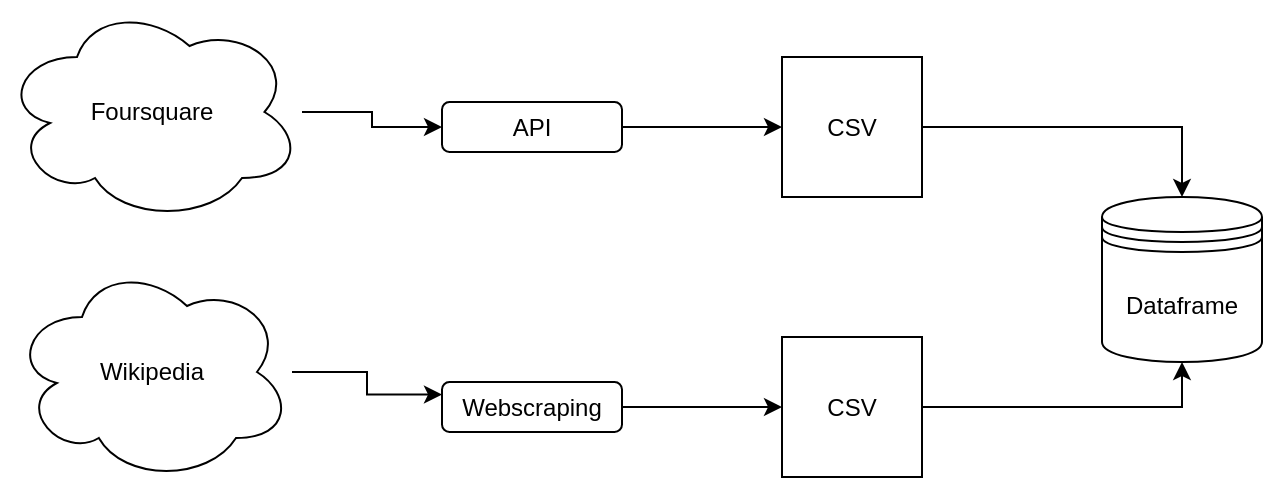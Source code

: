 <mxfile version="17.5.0" type="google" pages="3"><diagram id="VgfZ7limbOAJ0mlX6TwT" name="Page-1"><mxGraphModel grid="1" page="1" gridSize="10" guides="1" tooltips="1" connect="1" arrows="1" fold="1" pageScale="1" pageWidth="827" pageHeight="1169" math="0" shadow="0"><root><mxCell id="0"/><mxCell id="1" parent="0"/><mxCell id="CQDIq6opD-c4VMatT7E4-6" style="edgeStyle=orthogonalEdgeStyle;rounded=0;orthogonalLoop=1;jettySize=auto;html=1;entryX=0;entryY=0.5;entryDx=0;entryDy=0;" edge="1" parent="1" source="CQDIq6opD-c4VMatT7E4-1" target="CQDIq6opD-c4VMatT7E4-3"><mxGeometry relative="1" as="geometry"/></mxCell><mxCell id="CQDIq6opD-c4VMatT7E4-1" value="Foursquare" style="ellipse;shape=cloud;whiteSpace=wrap;html=1;" vertex="1" parent="1"><mxGeometry x="30" y="60" width="150" height="110" as="geometry"/></mxCell><mxCell id="CQDIq6opD-c4VMatT7E4-5" style="edgeStyle=orthogonalEdgeStyle;rounded=0;orthogonalLoop=1;jettySize=auto;html=1;entryX=0;entryY=0.25;entryDx=0;entryDy=0;" edge="1" parent="1" source="CQDIq6opD-c4VMatT7E4-2" target="CQDIq6opD-c4VMatT7E4-4"><mxGeometry relative="1" as="geometry"/></mxCell><mxCell id="CQDIq6opD-c4VMatT7E4-2" value="Wikipedia" style="ellipse;shape=cloud;whiteSpace=wrap;html=1;" vertex="1" parent="1"><mxGeometry x="35" y="190" width="140" height="110" as="geometry"/></mxCell><mxCell id="CQDIq6opD-c4VMatT7E4-9" style="edgeStyle=orthogonalEdgeStyle;rounded=0;orthogonalLoop=1;jettySize=auto;html=1;" edge="1" parent="1" source="CQDIq6opD-c4VMatT7E4-3" target="CQDIq6opD-c4VMatT7E4-7"><mxGeometry relative="1" as="geometry"/></mxCell><mxCell id="CQDIq6opD-c4VMatT7E4-3" value="API" style="rounded=1;whiteSpace=wrap;html=1;" vertex="1" parent="1"><mxGeometry x="250" y="110" width="90" height="25" as="geometry"/></mxCell><mxCell id="CQDIq6opD-c4VMatT7E4-10" style="edgeStyle=orthogonalEdgeStyle;rounded=0;orthogonalLoop=1;jettySize=auto;html=1;entryX=0;entryY=0.5;entryDx=0;entryDy=0;" edge="1" parent="1" source="CQDIq6opD-c4VMatT7E4-4" target="CQDIq6opD-c4VMatT7E4-8"><mxGeometry relative="1" as="geometry"/></mxCell><mxCell id="CQDIq6opD-c4VMatT7E4-4" value="Webscraping" style="rounded=1;whiteSpace=wrap;html=1;" vertex="1" parent="1"><mxGeometry x="250" y="250" width="90" height="25" as="geometry"/></mxCell><mxCell id="CQDIq6opD-c4VMatT7E4-12" style="edgeStyle=orthogonalEdgeStyle;rounded=0;orthogonalLoop=1;jettySize=auto;html=1;exitX=1;exitY=0.5;exitDx=0;exitDy=0;entryX=0.5;entryY=0;entryDx=0;entryDy=0;" edge="1" parent="1" source="CQDIq6opD-c4VMatT7E4-7" target="CQDIq6opD-c4VMatT7E4-11"><mxGeometry relative="1" as="geometry"/></mxCell><mxCell id="CQDIq6opD-c4VMatT7E4-7" value="CSV" style="whiteSpace=wrap;html=1;aspect=fixed;" vertex="1" parent="1"><mxGeometry x="420" y="87.5" width="70" height="70" as="geometry"/></mxCell><mxCell id="CQDIq6opD-c4VMatT7E4-13" style="edgeStyle=orthogonalEdgeStyle;rounded=0;orthogonalLoop=1;jettySize=auto;html=1;exitX=1;exitY=0.5;exitDx=0;exitDy=0;entryX=0.5;entryY=1;entryDx=0;entryDy=0;" edge="1" parent="1" source="CQDIq6opD-c4VMatT7E4-8" target="CQDIq6opD-c4VMatT7E4-11"><mxGeometry relative="1" as="geometry"/></mxCell><mxCell id="CQDIq6opD-c4VMatT7E4-8" value="CSV" style="whiteSpace=wrap;html=1;aspect=fixed;" vertex="1" parent="1"><mxGeometry x="420" y="227.5" width="70" height="70" as="geometry"/></mxCell><mxCell id="CQDIq6opD-c4VMatT7E4-11" value="Dataframe" style="shape=datastore;whiteSpace=wrap;html=1;" vertex="1" parent="1"><mxGeometry x="580" y="157.5" width="80" height="82.5" as="geometry"/></mxCell></root></mxGraphModel></diagram><diagram id="VKaAUmEg4lq5F4tWDKI6" name="Page-2"><mxGraphModel grid="1" page="1" gridSize="10" guides="1" tooltips="1" connect="1" arrows="1" fold="1" pageScale="1" pageWidth="827" pageHeight="1169" math="0" shadow="0"><root><mxCell id="0"/><mxCell id="1" parent="0"/><mxCell id="5ZbrZaAAsRg32sdrCzhN-1" value="Pool" style="swimlane;childLayout=stackLayout;resizeParent=1;resizeParentMax=0;horizontal=1;startSize=20;horizontalStack=0;" vertex="1" parent="1"><mxGeometry x="90" y="50" width="480" height="470" as="geometry"/></mxCell><mxCell id="5ZbrZaAAsRg32sdrCzhN-2" value="Aquisição dos Dados" style="swimlane;startSize=20;horizontal=0;" vertex="1" parent="5ZbrZaAAsRg32sdrCzhN-1"><mxGeometry y="20" width="480" height="170" as="geometry"/></mxCell><mxCell id="zXlAXHRP6uZBRkuCL2Wz-53" value="" style="group" connectable="0" vertex="1" parent="5ZbrZaAAsRg32sdrCzhN-2"><mxGeometry x="40" y="15" width="400" height="140" as="geometry"/></mxCell><mxCell id="zXlAXHRP6uZBRkuCL2Wz-41" value="Foursquare" style="ellipse;shape=cloud;whiteSpace=wrap;html=1;" vertex="1" parent="zXlAXHRP6uZBRkuCL2Wz-53"><mxGeometry width="95.238" height="64.167" as="geometry"/></mxCell><mxCell id="zXlAXHRP6uZBRkuCL2Wz-43" value="Wikipedia" style="ellipse;shape=cloud;whiteSpace=wrap;html=1;" vertex="1" parent="zXlAXHRP6uZBRkuCL2Wz-53"><mxGeometry x="3.175" y="75.833" width="88.889" height="64.167" as="geometry"/></mxCell><mxCell id="zXlAXHRP6uZBRkuCL2Wz-45" value="API" style="rounded=1;whiteSpace=wrap;html=1;" vertex="1" parent="zXlAXHRP6uZBRkuCL2Wz-53"><mxGeometry x="139.683" y="29.167" width="57.143" height="14.583" as="geometry"/></mxCell><mxCell id="zXlAXHRP6uZBRkuCL2Wz-40" style="edgeStyle=orthogonalEdgeStyle;rounded=0;orthogonalLoop=1;jettySize=auto;html=1;entryX=0;entryY=0.5;entryDx=0;entryDy=0;" edge="1" parent="zXlAXHRP6uZBRkuCL2Wz-53" source="zXlAXHRP6uZBRkuCL2Wz-41" target="zXlAXHRP6uZBRkuCL2Wz-45"><mxGeometry relative="1" as="geometry"/></mxCell><mxCell id="zXlAXHRP6uZBRkuCL2Wz-47" value="Webscraping" style="rounded=1;whiteSpace=wrap;html=1;" vertex="1" parent="zXlAXHRP6uZBRkuCL2Wz-53"><mxGeometry x="139.683" y="110.833" width="57.143" height="14.583" as="geometry"/></mxCell><mxCell id="zXlAXHRP6uZBRkuCL2Wz-42" style="edgeStyle=orthogonalEdgeStyle;rounded=0;orthogonalLoop=1;jettySize=auto;html=1;entryX=0;entryY=0.25;entryDx=0;entryDy=0;" edge="1" parent="zXlAXHRP6uZBRkuCL2Wz-53" source="zXlAXHRP6uZBRkuCL2Wz-43" target="zXlAXHRP6uZBRkuCL2Wz-47"><mxGeometry relative="1" as="geometry"/></mxCell><mxCell id="zXlAXHRP6uZBRkuCL2Wz-49" value="CSV" style="whiteSpace=wrap;html=1;aspect=fixed;" vertex="1" parent="zXlAXHRP6uZBRkuCL2Wz-53"><mxGeometry x="247.619" y="16.042" width="40.833" height="40.833" as="geometry"/></mxCell><mxCell id="zXlAXHRP6uZBRkuCL2Wz-44" style="edgeStyle=orthogonalEdgeStyle;rounded=0;orthogonalLoop=1;jettySize=auto;html=1;" edge="1" parent="zXlAXHRP6uZBRkuCL2Wz-53" source="zXlAXHRP6uZBRkuCL2Wz-45" target="zXlAXHRP6uZBRkuCL2Wz-49"><mxGeometry relative="1" as="geometry"/></mxCell><mxCell id="zXlAXHRP6uZBRkuCL2Wz-51" value="CSV" style="whiteSpace=wrap;html=1;aspect=fixed;" vertex="1" parent="zXlAXHRP6uZBRkuCL2Wz-53"><mxGeometry x="247.619" y="97.708" width="40.833" height="40.833" as="geometry"/></mxCell><mxCell id="zXlAXHRP6uZBRkuCL2Wz-46" style="edgeStyle=orthogonalEdgeStyle;rounded=0;orthogonalLoop=1;jettySize=auto;html=1;entryX=0;entryY=0.5;entryDx=0;entryDy=0;" edge="1" parent="zXlAXHRP6uZBRkuCL2Wz-53" source="zXlAXHRP6uZBRkuCL2Wz-47" target="zXlAXHRP6uZBRkuCL2Wz-51"><mxGeometry relative="1" as="geometry"/></mxCell><mxCell id="zXlAXHRP6uZBRkuCL2Wz-52" value="Dataframe" style="shape=datastore;whiteSpace=wrap;html=1;" vertex="1" parent="zXlAXHRP6uZBRkuCL2Wz-53"><mxGeometry x="349.206" y="56.875" width="50.794" height="48.125" as="geometry"/></mxCell><mxCell id="zXlAXHRP6uZBRkuCL2Wz-48" style="edgeStyle=orthogonalEdgeStyle;rounded=0;orthogonalLoop=1;jettySize=auto;html=1;exitX=1;exitY=0.5;exitDx=0;exitDy=0;entryX=0.5;entryY=0;entryDx=0;entryDy=0;" edge="1" parent="zXlAXHRP6uZBRkuCL2Wz-53" source="zXlAXHRP6uZBRkuCL2Wz-49" target="zXlAXHRP6uZBRkuCL2Wz-52"><mxGeometry relative="1" as="geometry"/></mxCell><mxCell id="zXlAXHRP6uZBRkuCL2Wz-50" style="edgeStyle=orthogonalEdgeStyle;rounded=0;orthogonalLoop=1;jettySize=auto;html=1;exitX=1;exitY=0.5;exitDx=0;exitDy=0;entryX=0.5;entryY=1;entryDx=0;entryDy=0;" edge="1" parent="zXlAXHRP6uZBRkuCL2Wz-53" source="zXlAXHRP6uZBRkuCL2Wz-51" target="zXlAXHRP6uZBRkuCL2Wz-52"><mxGeometry relative="1" as="geometry"/></mxCell><mxCell id="5ZbrZaAAsRg32sdrCzhN-3" value="Análise de Dados" style="swimlane;startSize=20;horizontal=0;" vertex="1" parent="5ZbrZaAAsRg32sdrCzhN-1"><mxGeometry y="190" width="480" height="160" as="geometry"/></mxCell><mxCell id="zXlAXHRP6uZBRkuCL2Wz-54" value="Analise Exploratória" style="rounded=0;whiteSpace=wrap;html=1;" vertex="1" parent="5ZbrZaAAsRg32sdrCzhN-3"><mxGeometry x="40" y="70" width="120" height="40" as="geometry"/></mxCell><mxCell id="5ZbrZaAAsRg32sdrCzhN-4" value="Lane 3" style="swimlane;startSize=20;horizontal=0;" vertex="1" parent="5ZbrZaAAsRg32sdrCzhN-1"><mxGeometry y="350" width="480" height="120" as="geometry"/></mxCell><mxCell id="zXlAXHRP6uZBRkuCL2Wz-55" style="edgeStyle=orthogonalEdgeStyle;rounded=0;orthogonalLoop=1;jettySize=auto;html=1;exitX=1;exitY=0.5;exitDx=0;exitDy=0;entryX=0.5;entryY=0;entryDx=0;entryDy=0;" edge="1" parent="5ZbrZaAAsRg32sdrCzhN-1" source="zXlAXHRP6uZBRkuCL2Wz-52" target="zXlAXHRP6uZBRkuCL2Wz-54"><mxGeometry relative="1" as="geometry"/></mxCell></root></mxGraphModel></diagram><diagram id="gWWXUsvchh5-9Fp4RuH3" name="Page-3"><mxGraphModel grid="1" page="1" gridSize="10" guides="1" tooltips="1" connect="1" arrows="1" fold="1" pageScale="1" pageWidth="827" pageHeight="1169" math="0" shadow="0"><root><mxCell id="0"/><mxCell id="1" parent="0"/></root></mxGraphModel></diagram></mxfile>